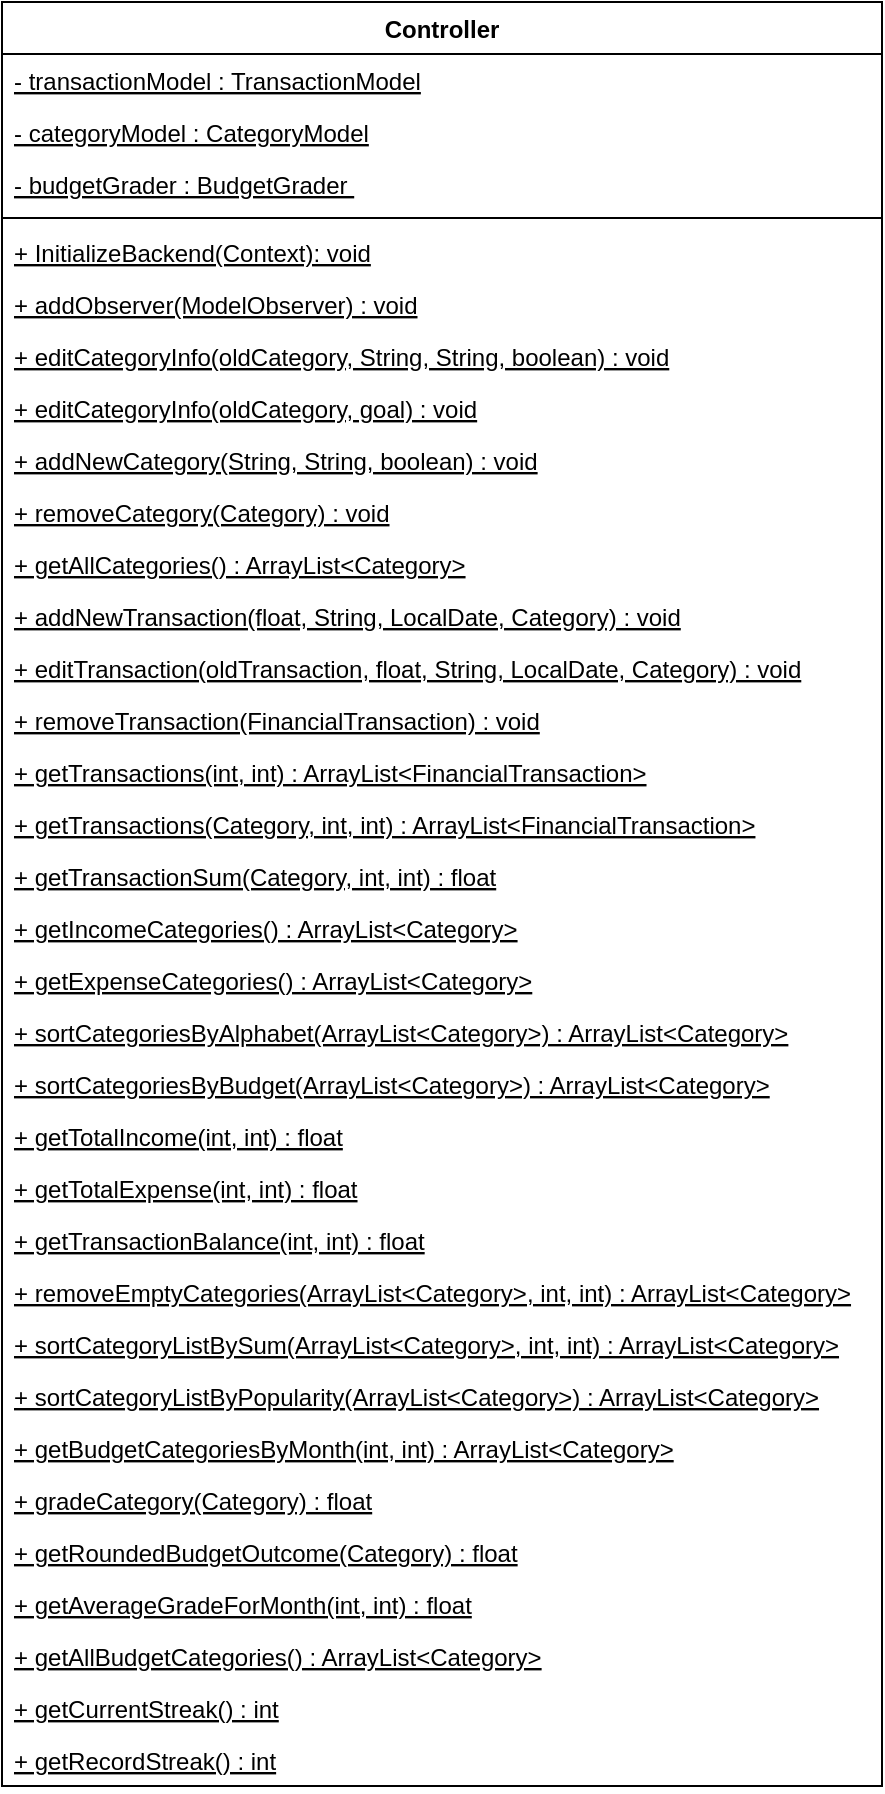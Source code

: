 <mxfile version="15.5.5" type="github">
  <diagram id="e5ySj3aZHfBaEBQDJ8qI" name="Page-1">
    <mxGraphModel dx="870" dy="626" grid="1" gridSize="10" guides="1" tooltips="1" connect="1" arrows="1" fold="1" page="1" pageScale="1" pageWidth="850" pageHeight="1100" math="0" shadow="0">
      <root>
        <mxCell id="0" />
        <mxCell id="1" parent="0" />
        <mxCell id="KfeeA3AMSUTKs20e_gZO-1" value="Controller&#xa;" style="swimlane;fontStyle=1;align=center;verticalAlign=top;childLayout=stackLayout;horizontal=1;startSize=26;horizontalStack=0;resizeParent=1;resizeParentMax=0;resizeLast=0;collapsible=1;marginBottom=0;" parent="1" vertex="1">
          <mxGeometry x="40" y="40" width="440" height="892" as="geometry">
            <mxRectangle x="40" y="40" width="90" height="26" as="alternateBounds" />
          </mxGeometry>
        </mxCell>
        <mxCell id="KfeeA3AMSUTKs20e_gZO-2" value="- transactionModel : TransactionModel" style="text;strokeColor=none;fillColor=none;align=left;verticalAlign=top;spacingLeft=4;spacingRight=4;overflow=hidden;rotatable=0;points=[[0,0.5],[1,0.5]];portConstraint=eastwest;fontStyle=4" parent="KfeeA3AMSUTKs20e_gZO-1" vertex="1">
          <mxGeometry y="26" width="440" height="26" as="geometry" />
        </mxCell>
        <mxCell id="kj_NCMUxmGCvKpjCwoq8-1" value="- categoryModel : CategoryModel" style="text;strokeColor=none;fillColor=none;align=left;verticalAlign=top;spacingLeft=4;spacingRight=4;overflow=hidden;rotatable=0;points=[[0,0.5],[1,0.5]];portConstraint=eastwest;fontStyle=4" parent="KfeeA3AMSUTKs20e_gZO-1" vertex="1">
          <mxGeometry y="52" width="440" height="26" as="geometry" />
        </mxCell>
        <mxCell id="kj_NCMUxmGCvKpjCwoq8-2" value="- budgetGrader : BudgetGrader " style="text;strokeColor=none;fillColor=none;align=left;verticalAlign=top;spacingLeft=4;spacingRight=4;overflow=hidden;rotatable=0;points=[[0,0.5],[1,0.5]];portConstraint=eastwest;fontStyle=4" parent="KfeeA3AMSUTKs20e_gZO-1" vertex="1">
          <mxGeometry y="78" width="440" height="26" as="geometry" />
        </mxCell>
        <mxCell id="KfeeA3AMSUTKs20e_gZO-3" value="" style="line;strokeWidth=1;fillColor=none;align=left;verticalAlign=middle;spacingTop=-1;spacingLeft=3;spacingRight=3;rotatable=0;labelPosition=right;points=[];portConstraint=eastwest;" parent="KfeeA3AMSUTKs20e_gZO-1" vertex="1">
          <mxGeometry y="104" width="440" height="8" as="geometry" />
        </mxCell>
        <mxCell id="KfeeA3AMSUTKs20e_gZO-4" value="+ InitializeBackend(Context): void" style="text;strokeColor=none;fillColor=none;align=left;verticalAlign=top;spacingLeft=4;spacingRight=4;overflow=hidden;rotatable=0;points=[[0,0.5],[1,0.5]];portConstraint=eastwest;fontStyle=4" parent="KfeeA3AMSUTKs20e_gZO-1" vertex="1">
          <mxGeometry y="112" width="440" height="26" as="geometry" />
        </mxCell>
        <mxCell id="KfeeA3AMSUTKs20e_gZO-5" value="+ addObserver(ModelObserver) : void" style="text;strokeColor=none;fillColor=none;align=left;verticalAlign=top;spacingLeft=4;spacingRight=4;overflow=hidden;rotatable=0;points=[[0,0.5],[1,0.5]];portConstraint=eastwest;fontStyle=4" parent="KfeeA3AMSUTKs20e_gZO-1" vertex="1">
          <mxGeometry y="138" width="440" height="26" as="geometry" />
        </mxCell>
        <mxCell id="KfeeA3AMSUTKs20e_gZO-6" value="+ editCategoryInfo(oldCategory, String, String, boolean) : void&#xa;" style="text;strokeColor=none;fillColor=none;align=left;verticalAlign=top;spacingLeft=4;spacingRight=4;overflow=hidden;rotatable=0;points=[[0,0.5],[1,0.5]];portConstraint=eastwest;fontStyle=4" parent="KfeeA3AMSUTKs20e_gZO-1" vertex="1">
          <mxGeometry y="164" width="440" height="26" as="geometry" />
        </mxCell>
        <mxCell id="kj_NCMUxmGCvKpjCwoq8-3" value="+ editCategoryInfo(oldCategory, goal) : void&#xa;" style="text;strokeColor=none;fillColor=none;align=left;verticalAlign=top;spacingLeft=4;spacingRight=4;overflow=hidden;rotatable=0;points=[[0,0.5],[1,0.5]];portConstraint=eastwest;fontStyle=4" parent="KfeeA3AMSUTKs20e_gZO-1" vertex="1">
          <mxGeometry y="190" width="440" height="26" as="geometry" />
        </mxCell>
        <mxCell id="KfeeA3AMSUTKs20e_gZO-7" value="+ addNewCategory(String, String, boolean) : void&#xa;" style="text;strokeColor=none;fillColor=none;align=left;verticalAlign=top;spacingLeft=4;spacingRight=4;overflow=hidden;rotatable=0;points=[[0,0.5],[1,0.5]];portConstraint=eastwest;fontStyle=4" parent="KfeeA3AMSUTKs20e_gZO-1" vertex="1">
          <mxGeometry y="216" width="440" height="26" as="geometry" />
        </mxCell>
        <mxCell id="KfeeA3AMSUTKs20e_gZO-8" value="+ removeCategory(Category) : void&#xa;" style="text;strokeColor=none;fillColor=none;align=left;verticalAlign=top;spacingLeft=4;spacingRight=4;overflow=hidden;rotatable=0;points=[[0,0.5],[1,0.5]];portConstraint=eastwest;fontStyle=4" parent="KfeeA3AMSUTKs20e_gZO-1" vertex="1">
          <mxGeometry y="242" width="440" height="26" as="geometry" />
        </mxCell>
        <mxCell id="hTDjkcisJyXoNsfexby--2" value="+ getAllCategories() : ArrayList&lt;Category&gt;&#xa;" style="text;strokeColor=none;fillColor=none;align=left;verticalAlign=top;spacingLeft=4;spacingRight=4;overflow=hidden;rotatable=0;points=[[0,0.5],[1,0.5]];portConstraint=eastwest;fontStyle=4" parent="KfeeA3AMSUTKs20e_gZO-1" vertex="1">
          <mxGeometry y="268" width="440" height="26" as="geometry" />
        </mxCell>
        <mxCell id="KfeeA3AMSUTKs20e_gZO-9" value="+ addNewTransaction(float, String, LocalDate, Category) : void" style="text;strokeColor=none;fillColor=none;align=left;verticalAlign=top;spacingLeft=4;spacingRight=4;overflow=hidden;rotatable=0;points=[[0,0.5],[1,0.5]];portConstraint=eastwest;fontStyle=4" parent="KfeeA3AMSUTKs20e_gZO-1" vertex="1">
          <mxGeometry y="294" width="440" height="26" as="geometry" />
        </mxCell>
        <mxCell id="KfeeA3AMSUTKs20e_gZO-10" value="+ editTransaction(oldTransaction, float, String, LocalDate, Category) : void" style="text;strokeColor=none;fillColor=none;align=left;verticalAlign=top;spacingLeft=4;spacingRight=4;overflow=hidden;rotatable=0;points=[[0,0.5],[1,0.5]];portConstraint=eastwest;fontStyle=4" parent="KfeeA3AMSUTKs20e_gZO-1" vertex="1">
          <mxGeometry y="320" width="440" height="26" as="geometry" />
        </mxCell>
        <mxCell id="KfeeA3AMSUTKs20e_gZO-11" value="+ removeTransaction(FinancialTransaction) : void" style="text;strokeColor=none;fillColor=none;align=left;verticalAlign=top;spacingLeft=4;spacingRight=4;overflow=hidden;rotatable=0;points=[[0,0.5],[1,0.5]];portConstraint=eastwest;fontStyle=4" parent="KfeeA3AMSUTKs20e_gZO-1" vertex="1">
          <mxGeometry y="346" width="440" height="26" as="geometry" />
        </mxCell>
        <mxCell id="KfeeA3AMSUTKs20e_gZO-14" value="+ getTransactions(int, int) : ArrayList&lt;FinancialTransaction&gt;" style="text;strokeColor=none;fillColor=none;align=left;verticalAlign=top;spacingLeft=4;spacingRight=4;overflow=hidden;rotatable=0;points=[[0,0.5],[1,0.5]];portConstraint=eastwest;fontStyle=4" parent="KfeeA3AMSUTKs20e_gZO-1" vertex="1">
          <mxGeometry y="372" width="440" height="26" as="geometry" />
        </mxCell>
        <mxCell id="KfeeA3AMSUTKs20e_gZO-15" value="+ getTransactions(Category, int, int) : ArrayList&lt;FinancialTransaction&gt;" style="text;strokeColor=none;fillColor=none;align=left;verticalAlign=top;spacingLeft=4;spacingRight=4;overflow=hidden;rotatable=0;points=[[0,0.5],[1,0.5]];portConstraint=eastwest;fontStyle=4" parent="KfeeA3AMSUTKs20e_gZO-1" vertex="1">
          <mxGeometry y="398" width="440" height="26" as="geometry" />
        </mxCell>
        <mxCell id="KfeeA3AMSUTKs20e_gZO-19" value="+ getTransactionSum(Category, int, int) : float" style="text;strokeColor=none;fillColor=none;align=left;verticalAlign=top;spacingLeft=4;spacingRight=4;overflow=hidden;rotatable=0;points=[[0,0.5],[1,0.5]];portConstraint=eastwest;fontStyle=4" parent="KfeeA3AMSUTKs20e_gZO-1" vertex="1">
          <mxGeometry y="424" width="440" height="26" as="geometry" />
        </mxCell>
        <mxCell id="hTDjkcisJyXoNsfexby--3" value="+ getIncomeCategories() : ArrayList&lt;Category&gt;&#xa;" style="text;strokeColor=none;fillColor=none;align=left;verticalAlign=top;spacingLeft=4;spacingRight=4;overflow=hidden;rotatable=0;points=[[0,0.5],[1,0.5]];portConstraint=eastwest;fontStyle=4" parent="KfeeA3AMSUTKs20e_gZO-1" vertex="1">
          <mxGeometry y="450" width="440" height="26" as="geometry" />
        </mxCell>
        <mxCell id="hTDjkcisJyXoNsfexby--4" value="+ getExpenseCategories() : ArrayList&lt;Category&gt;&#xa;" style="text;strokeColor=none;fillColor=none;align=left;verticalAlign=top;spacingLeft=4;spacingRight=4;overflow=hidden;rotatable=0;points=[[0,0.5],[1,0.5]];portConstraint=eastwest;fontStyle=4" parent="KfeeA3AMSUTKs20e_gZO-1" vertex="1">
          <mxGeometry y="476" width="440" height="26" as="geometry" />
        </mxCell>
        <mxCell id="kj_NCMUxmGCvKpjCwoq8-4" value="+ sortCategoriesByAlphabet(ArrayList&lt;Category&gt;) : ArrayList&lt;Category&gt;" style="text;strokeColor=none;fillColor=none;align=left;verticalAlign=top;spacingLeft=4;spacingRight=4;overflow=hidden;rotatable=0;points=[[0,0.5],[1,0.5]];portConstraint=eastwest;fontStyle=4" parent="KfeeA3AMSUTKs20e_gZO-1" vertex="1">
          <mxGeometry y="502" width="440" height="26" as="geometry" />
        </mxCell>
        <mxCell id="kj_NCMUxmGCvKpjCwoq8-5" value="+ sortCategoriesByBudget(ArrayList&lt;Category&gt;) : ArrayList&lt;Category&gt;" style="text;strokeColor=none;fillColor=none;align=left;verticalAlign=top;spacingLeft=4;spacingRight=4;overflow=hidden;rotatable=0;points=[[0,0.5],[1,0.5]];portConstraint=eastwest;fontStyle=4" parent="KfeeA3AMSUTKs20e_gZO-1" vertex="1">
          <mxGeometry y="528" width="440" height="26" as="geometry" />
        </mxCell>
        <mxCell id="xtrkxpOBvdil9Jt7UQKR-2" value="+ getTotalIncome(int, int) : float" style="text;strokeColor=none;fillColor=none;align=left;verticalAlign=top;spacingLeft=4;spacingRight=4;overflow=hidden;rotatable=0;points=[[0,0.5],[1,0.5]];portConstraint=eastwest;fontStyle=4" parent="KfeeA3AMSUTKs20e_gZO-1" vertex="1">
          <mxGeometry y="554" width="440" height="26" as="geometry" />
        </mxCell>
        <mxCell id="xtrkxpOBvdil9Jt7UQKR-1" value="+ getTotalExpense(int, int) : float" style="text;strokeColor=none;fillColor=none;align=left;verticalAlign=top;spacingLeft=4;spacingRight=4;overflow=hidden;rotatable=0;points=[[0,0.5],[1,0.5]];portConstraint=eastwest;fontStyle=4" parent="KfeeA3AMSUTKs20e_gZO-1" vertex="1">
          <mxGeometry y="580" width="440" height="26" as="geometry" />
        </mxCell>
        <mxCell id="hTDjkcisJyXoNsfexby--5" value="+ getTransactionBalance(int, int) : float" style="text;strokeColor=none;fillColor=none;align=left;verticalAlign=top;spacingLeft=4;spacingRight=4;overflow=hidden;rotatable=0;points=[[0,0.5],[1,0.5]];portConstraint=eastwest;fontStyle=4" parent="KfeeA3AMSUTKs20e_gZO-1" vertex="1">
          <mxGeometry y="606" width="440" height="26" as="geometry" />
        </mxCell>
        <mxCell id="kj_NCMUxmGCvKpjCwoq8-6" value="+ removeEmptyCategories(ArrayList&lt;Category&gt;, int, int) : ArrayList&lt;Category&gt;" style="text;strokeColor=none;fillColor=none;align=left;verticalAlign=top;spacingLeft=4;spacingRight=4;overflow=hidden;rotatable=0;points=[[0,0.5],[1,0.5]];portConstraint=eastwest;fontStyle=4" parent="KfeeA3AMSUTKs20e_gZO-1" vertex="1">
          <mxGeometry y="632" width="440" height="26" as="geometry" />
        </mxCell>
        <mxCell id="kj_NCMUxmGCvKpjCwoq8-7" value="+ sortCategoryListBySum(ArrayList&lt;Category&gt;, int, int) : ArrayList&lt;Category&gt;" style="text;strokeColor=none;fillColor=none;align=left;verticalAlign=top;spacingLeft=4;spacingRight=4;overflow=hidden;rotatable=0;points=[[0,0.5],[1,0.5]];portConstraint=eastwest;fontStyle=4" parent="KfeeA3AMSUTKs20e_gZO-1" vertex="1">
          <mxGeometry y="658" width="440" height="26" as="geometry" />
        </mxCell>
        <mxCell id="kj_NCMUxmGCvKpjCwoq8-8" value="+ sortCategoryListByPopularity(ArrayList&lt;Category&gt;) : ArrayList&lt;Category&gt;" style="text;strokeColor=none;fillColor=none;align=left;verticalAlign=top;spacingLeft=4;spacingRight=4;overflow=hidden;rotatable=0;points=[[0,0.5],[1,0.5]];portConstraint=eastwest;fontStyle=4" parent="KfeeA3AMSUTKs20e_gZO-1" vertex="1">
          <mxGeometry y="684" width="440" height="26" as="geometry" />
        </mxCell>
        <mxCell id="kj_NCMUxmGCvKpjCwoq8-9" value="+ getBudgetCategoriesByMonth(int, int) : ArrayList&lt;Category&gt;" style="text;strokeColor=none;fillColor=none;align=left;verticalAlign=top;spacingLeft=4;spacingRight=4;overflow=hidden;rotatable=0;points=[[0,0.5],[1,0.5]];portConstraint=eastwest;fontStyle=4" parent="KfeeA3AMSUTKs20e_gZO-1" vertex="1">
          <mxGeometry y="710" width="440" height="26" as="geometry" />
        </mxCell>
        <mxCell id="kj_NCMUxmGCvKpjCwoq8-10" value="+ gradeCategory(Category) : float" style="text;strokeColor=none;fillColor=none;align=left;verticalAlign=top;spacingLeft=4;spacingRight=4;overflow=hidden;rotatable=0;points=[[0,0.5],[1,0.5]];portConstraint=eastwest;fontStyle=4" parent="KfeeA3AMSUTKs20e_gZO-1" vertex="1">
          <mxGeometry y="736" width="440" height="26" as="geometry" />
        </mxCell>
        <mxCell id="kj_NCMUxmGCvKpjCwoq8-11" value="+ getRoundedBudgetOutcome(Category) : float" style="text;strokeColor=none;fillColor=none;align=left;verticalAlign=top;spacingLeft=4;spacingRight=4;overflow=hidden;rotatable=0;points=[[0,0.5],[1,0.5]];portConstraint=eastwest;fontStyle=4" parent="KfeeA3AMSUTKs20e_gZO-1" vertex="1">
          <mxGeometry y="762" width="440" height="26" as="geometry" />
        </mxCell>
        <mxCell id="kj_NCMUxmGCvKpjCwoq8-12" value="+ getAverageGradeForMonth(int, int) : float" style="text;strokeColor=none;fillColor=none;align=left;verticalAlign=top;spacingLeft=4;spacingRight=4;overflow=hidden;rotatable=0;points=[[0,0.5],[1,0.5]];portConstraint=eastwest;fontStyle=4" parent="KfeeA3AMSUTKs20e_gZO-1" vertex="1">
          <mxGeometry y="788" width="440" height="26" as="geometry" />
        </mxCell>
        <mxCell id="kj_NCMUxmGCvKpjCwoq8-14" value="+ getAllBudgetCategories() : ArrayList&lt;Category&gt;" style="text;strokeColor=none;fillColor=none;align=left;verticalAlign=top;spacingLeft=4;spacingRight=4;overflow=hidden;rotatable=0;points=[[0,0.5],[1,0.5]];portConstraint=eastwest;fontStyle=4" parent="KfeeA3AMSUTKs20e_gZO-1" vertex="1">
          <mxGeometry y="814" width="440" height="26" as="geometry" />
        </mxCell>
        <mxCell id="kj_NCMUxmGCvKpjCwoq8-15" value="+ getCurrentStreak() : int" style="text;strokeColor=none;fillColor=none;align=left;verticalAlign=top;spacingLeft=4;spacingRight=4;overflow=hidden;rotatable=0;points=[[0,0.5],[1,0.5]];portConstraint=eastwest;fontStyle=4" parent="KfeeA3AMSUTKs20e_gZO-1" vertex="1">
          <mxGeometry y="840" width="440" height="26" as="geometry" />
        </mxCell>
        <mxCell id="kj_NCMUxmGCvKpjCwoq8-16" value="+ getRecordStreak() : int" style="text;strokeColor=none;fillColor=none;align=left;verticalAlign=top;spacingLeft=4;spacingRight=4;overflow=hidden;rotatable=0;points=[[0,0.5],[1,0.5]];portConstraint=eastwest;fontStyle=4" parent="KfeeA3AMSUTKs20e_gZO-1" vertex="1">
          <mxGeometry y="866" width="440" height="26" as="geometry" />
        </mxCell>
      </root>
    </mxGraphModel>
  </diagram>
</mxfile>
